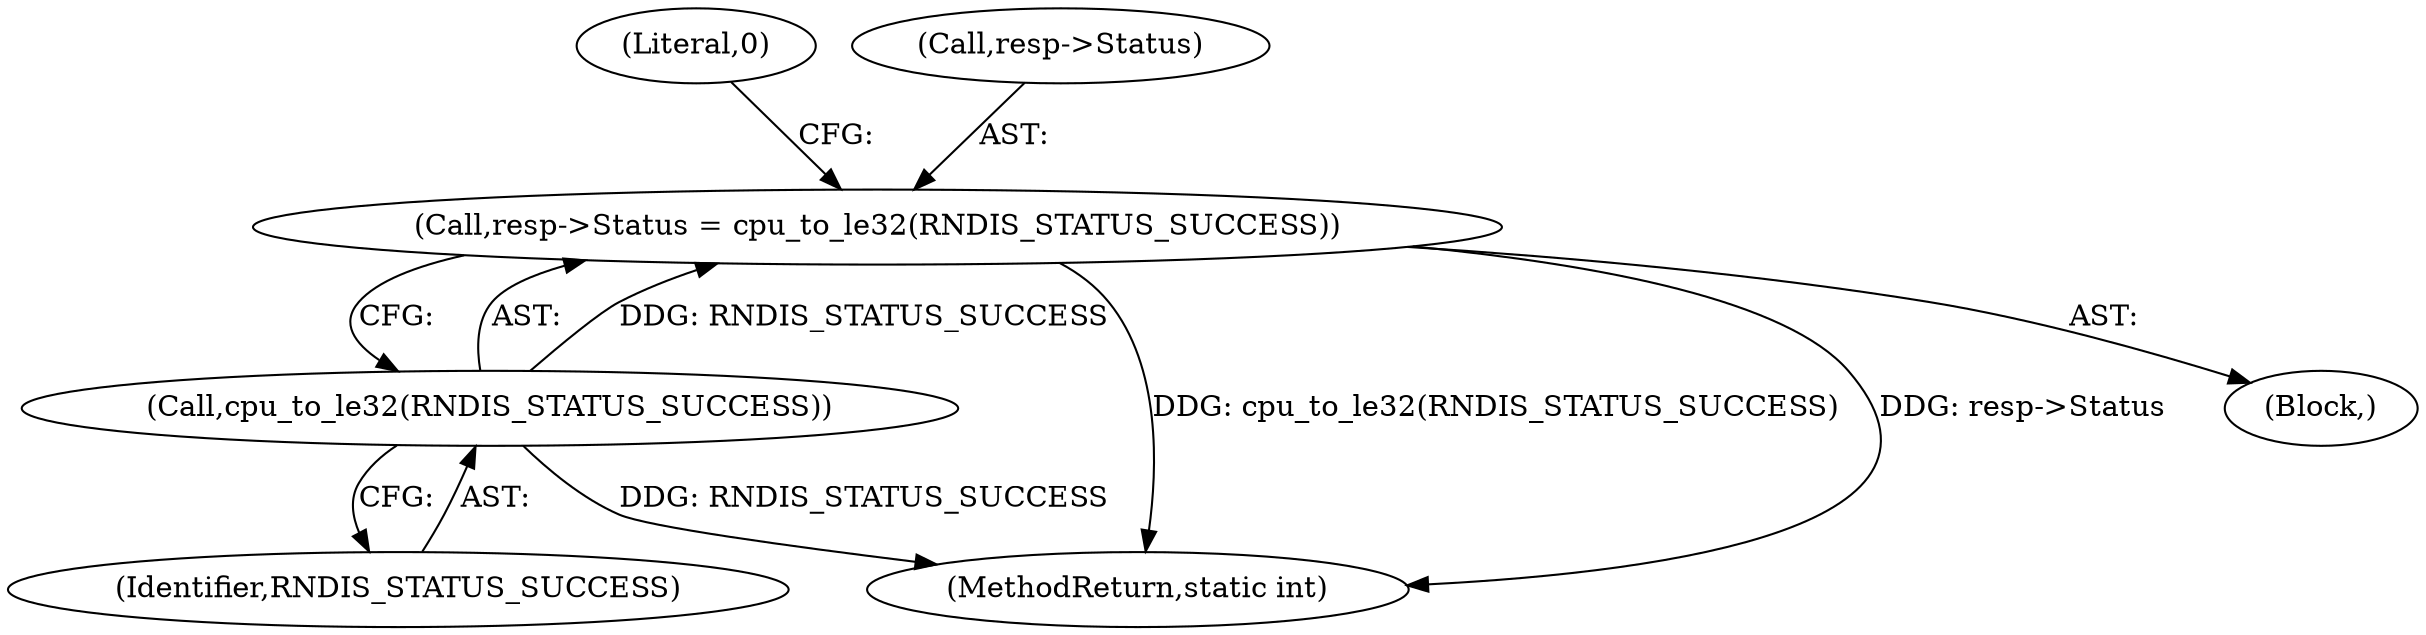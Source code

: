 digraph "0_qemu_fe3c546c5ff2a6210f9a4d8561cc64051ca8603e_0@pointer" {
"1000186" [label="(Call,resp->Status = cpu_to_le32(RNDIS_STATUS_SUCCESS))"];
"1000190" [label="(Call,cpu_to_le32(RNDIS_STATUS_SUCCESS))"];
"1000191" [label="(Identifier,RNDIS_STATUS_SUCCESS)"];
"1000194" [label="(MethodReturn,static int)"];
"1000193" [label="(Literal,0)"];
"1000186" [label="(Call,resp->Status = cpu_to_le32(RNDIS_STATUS_SUCCESS))"];
"1000187" [label="(Call,resp->Status)"];
"1000190" [label="(Call,cpu_to_le32(RNDIS_STATUS_SUCCESS))"];
"1000105" [label="(Block,)"];
"1000186" -> "1000105"  [label="AST: "];
"1000186" -> "1000190"  [label="CFG: "];
"1000187" -> "1000186"  [label="AST: "];
"1000190" -> "1000186"  [label="AST: "];
"1000193" -> "1000186"  [label="CFG: "];
"1000186" -> "1000194"  [label="DDG: cpu_to_le32(RNDIS_STATUS_SUCCESS)"];
"1000186" -> "1000194"  [label="DDG: resp->Status"];
"1000190" -> "1000186"  [label="DDG: RNDIS_STATUS_SUCCESS"];
"1000190" -> "1000191"  [label="CFG: "];
"1000191" -> "1000190"  [label="AST: "];
"1000190" -> "1000194"  [label="DDG: RNDIS_STATUS_SUCCESS"];
}
